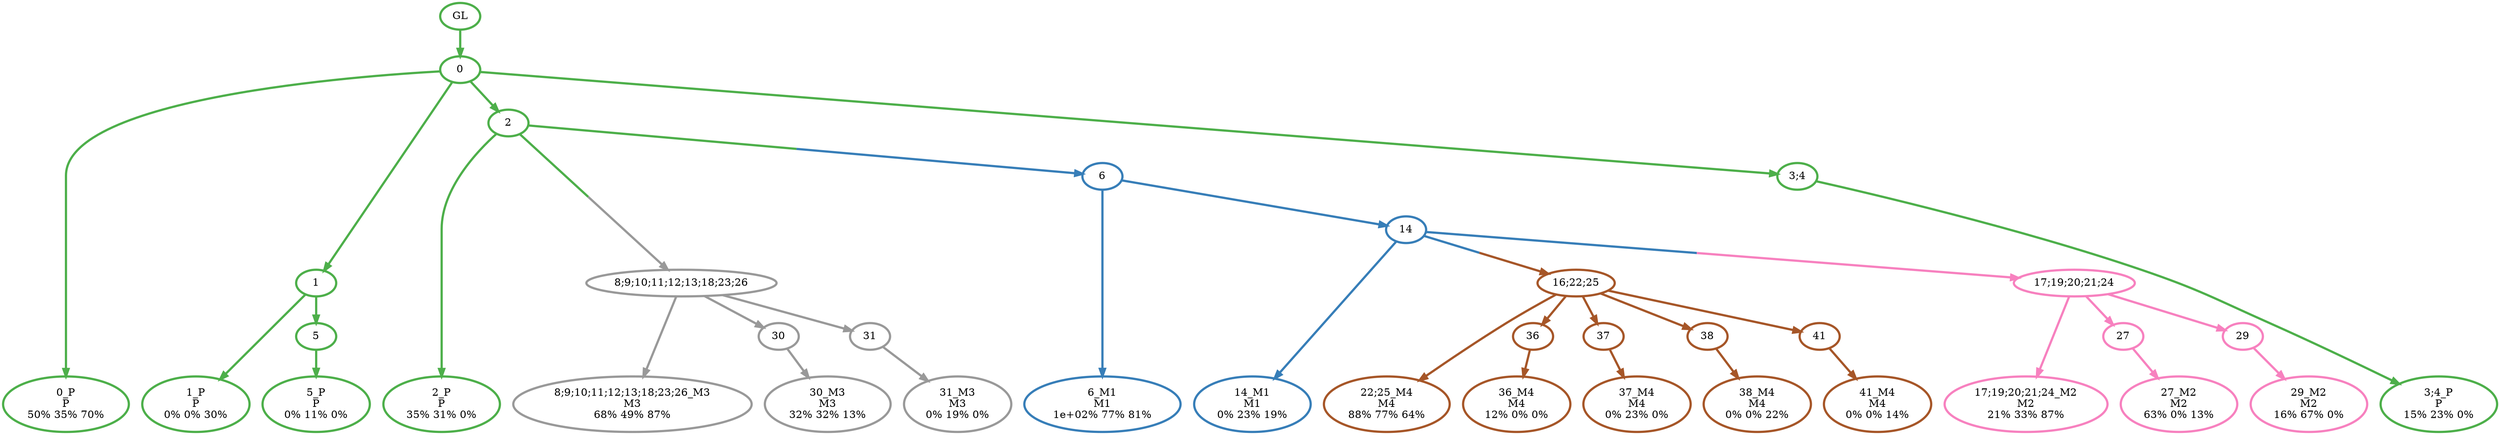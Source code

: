 digraph T {
	{
		rank=same
		34 [penwidth=3,colorscheme=set19,color=3,label="0_P\nP\n50% 35% 70%"]
		32 [penwidth=3,colorscheme=set19,color=3,label="1_P\nP\n0% 0% 30%"]
		30 [penwidth=3,colorscheme=set19,color=3,label="5_P\nP\n0% 11% 0%"]
		28 [penwidth=3,colorscheme=set19,color=3,label="2_P\nP\n35% 31% 0%"]
		26 [penwidth=3,colorscheme=set19,color=3,label="3;4_P\nP\n15% 23% 0%"]
		25 [penwidth=3,colorscheme=set19,color=2,label="6_M1\nM1\n1e+02% 77% 81%"]
		23 [penwidth=3,colorscheme=set19,color=2,label="14_M1\nM1\n0% 23% 19%"]
		22 [penwidth=3,colorscheme=set19,color=8,label="17;19;20;21;24_M2\nM2\n21% 33% 87%"]
		20 [penwidth=3,colorscheme=set19,color=8,label="27_M2\nM2\n63% 0% 13%"]
		18 [penwidth=3,colorscheme=set19,color=8,label="29_M2\nM2\n16% 67% 0%"]
		17 [penwidth=3,colorscheme=set19,color=9,label="8;9;10;11;12;13;18;23;26_M3\nM3\n68% 49% 87%"]
		15 [penwidth=3,colorscheme=set19,color=9,label="30_M3\nM3\n32% 32% 13%"]
		13 [penwidth=3,colorscheme=set19,color=9,label="31_M3\nM3\n0% 19% 0%"]
		12 [penwidth=3,colorscheme=set19,color=7,label="22;25_M4\nM4\n88% 77% 64%"]
		10 [penwidth=3,colorscheme=set19,color=7,label="36_M4\nM4\n12% 0% 0%"]
		8 [penwidth=3,colorscheme=set19,color=7,label="37_M4\nM4\n0% 23% 0%"]
		6 [penwidth=3,colorscheme=set19,color=7,label="38_M4\nM4\n0% 0% 22%"]
		4 [penwidth=3,colorscheme=set19,color=7,label="41_M4\nM4\n0% 0% 14%"]
	}
	36 [penwidth=3,colorscheme=set19,color=3,label="GL"]
	35 [penwidth=3,colorscheme=set19,color=3,label="0"]
	33 [penwidth=3,colorscheme=set19,color=3,label="1"]
	31 [penwidth=3,colorscheme=set19,color=3,label="5"]
	29 [penwidth=3,colorscheme=set19,color=3,label="2"]
	27 [penwidth=3,colorscheme=set19,color=3,label="3;4"]
	24 [penwidth=3,colorscheme=set19,color=2,label="14"]
	21 [penwidth=3,colorscheme=set19,color=8,label="27"]
	19 [penwidth=3,colorscheme=set19,color=8,label="29"]
	16 [penwidth=3,colorscheme=set19,color=9,label="30"]
	14 [penwidth=3,colorscheme=set19,color=9,label="31"]
	11 [penwidth=3,colorscheme=set19,color=7,label="36"]
	9 [penwidth=3,colorscheme=set19,color=7,label="37"]
	7 [penwidth=3,colorscheme=set19,color=7,label="38"]
	5 [penwidth=3,colorscheme=set19,color=7,label="41"]
	3 [penwidth=3,colorscheme=set19,color=7,label="16;22;25"]
	2 [penwidth=3,colorscheme=set19,color=8,label="17;19;20;21;24"]
	1 [penwidth=3,colorscheme=set19,color=9,label="8;9;10;11;12;13;18;23;26"]
	0 [penwidth=3,colorscheme=set19,color=2,label="6"]
	36 -> 35 [penwidth=3,colorscheme=set19,color=3]
	35 -> 34 [penwidth=3,colorscheme=set19,color=3]
	35 -> 33 [penwidth=3,colorscheme=set19,color=3]
	35 -> 29 [penwidth=3,colorscheme=set19,color=3]
	35 -> 27 [penwidth=3,colorscheme=set19,color=3]
	33 -> 32 [penwidth=3,colorscheme=set19,color=3]
	33 -> 31 [penwidth=3,colorscheme=set19,color=3]
	31 -> 30 [penwidth=3,colorscheme=set19,color=3]
	29 -> 28 [penwidth=3,colorscheme=set19,color=3]
	29 -> 1 [penwidth=3,colorscheme=set19,color="3;0.5:9"]
	29 -> 0 [penwidth=3,colorscheme=set19,color="3;0.5:2"]
	27 -> 26 [penwidth=3,colorscheme=set19,color=3]
	24 -> 23 [penwidth=3,colorscheme=set19,color=2]
	24 -> 3 [penwidth=3,colorscheme=set19,color="2;0.5:7"]
	24 -> 2 [penwidth=3,colorscheme=set19,color="2;0.5:8"]
	21 -> 20 [penwidth=3,colorscheme=set19,color=8]
	19 -> 18 [penwidth=3,colorscheme=set19,color=8]
	16 -> 15 [penwidth=3,colorscheme=set19,color=9]
	14 -> 13 [penwidth=3,colorscheme=set19,color=9]
	11 -> 10 [penwidth=3,colorscheme=set19,color=7]
	9 -> 8 [penwidth=3,colorscheme=set19,color=7]
	7 -> 6 [penwidth=3,colorscheme=set19,color=7]
	5 -> 4 [penwidth=3,colorscheme=set19,color=7]
	3 -> 12 [penwidth=3,colorscheme=set19,color=7]
	3 -> 11 [penwidth=3,colorscheme=set19,color=7]
	3 -> 9 [penwidth=3,colorscheme=set19,color=7]
	3 -> 7 [penwidth=3,colorscheme=set19,color=7]
	3 -> 5 [penwidth=3,colorscheme=set19,color=7]
	2 -> 22 [penwidth=3,colorscheme=set19,color=8]
	2 -> 21 [penwidth=3,colorscheme=set19,color=8]
	2 -> 19 [penwidth=3,colorscheme=set19,color=8]
	1 -> 17 [penwidth=3,colorscheme=set19,color=9]
	1 -> 16 [penwidth=3,colorscheme=set19,color=9]
	1 -> 14 [penwidth=3,colorscheme=set19,color=9]
	0 -> 25 [penwidth=3,colorscheme=set19,color=2]
	0 -> 24 [penwidth=3,colorscheme=set19,color=2]
}
